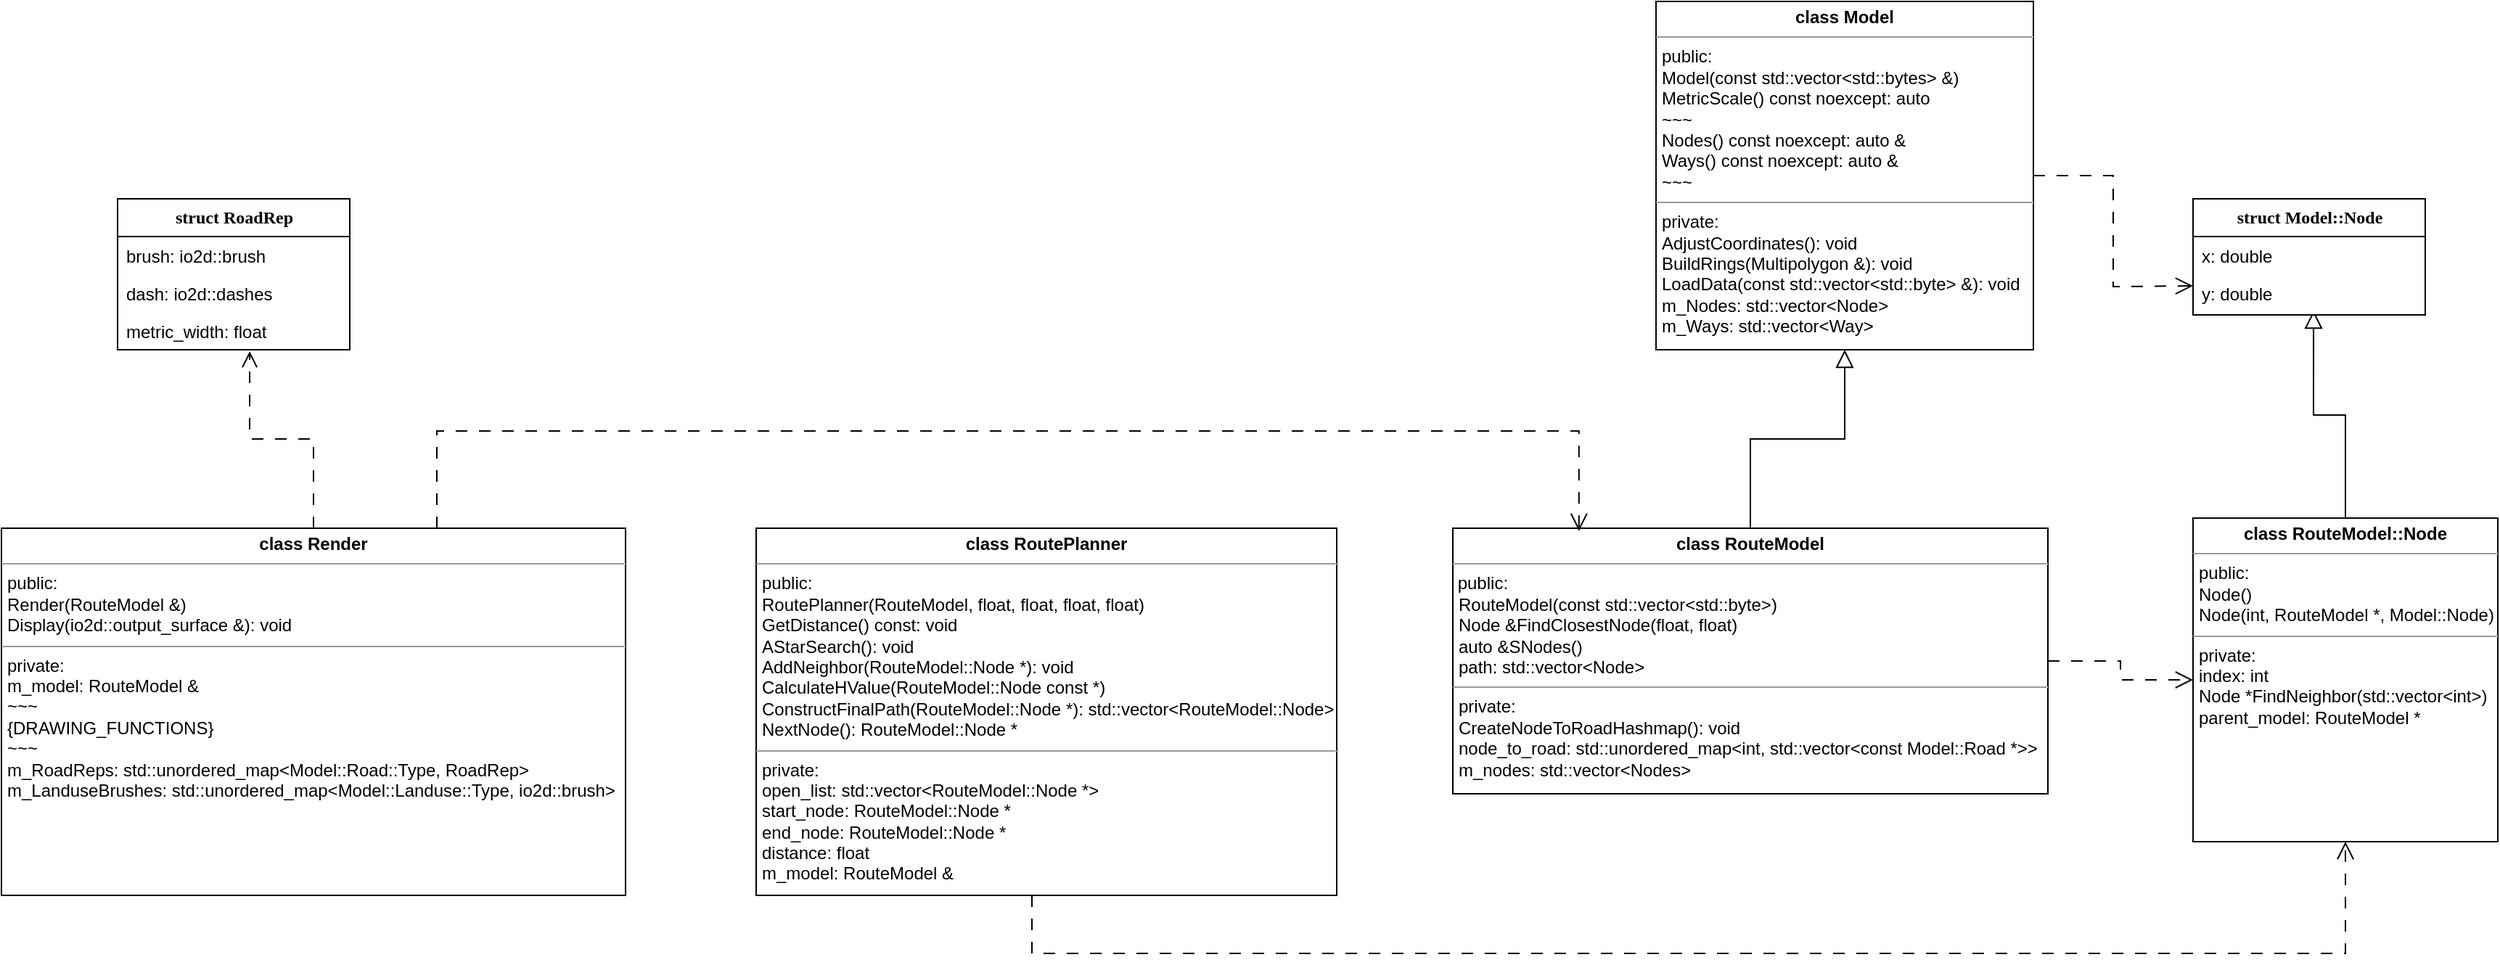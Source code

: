 <mxfile version="26.2.13">
  <diagram name="Page-1" id="c4acf3e9-155e-7222-9cf6-157b1a14988f">
    <mxGraphModel dx="3380" dy="2071" grid="1" gridSize="10" guides="1" tooltips="1" connect="1" arrows="1" fold="1" page="1" pageScale="1" pageWidth="850" pageHeight="1100" background="none" math="0" shadow="0">
      <root>
        <mxCell id="0" />
        <mxCell id="1" parent="0" />
        <mxCell id="CyD1STz1R4SX0CRq8nJk-5" value="" style="edgeStyle=orthogonalEdgeStyle;rounded=0;orthogonalLoop=1;jettySize=auto;html=1;endArrow=block;endFill=0;strokeWidth=1;endSize=10;" edge="1" parent="1" source="5d2195bd80daf111-18" target="CyD1STz1R4SX0CRq8nJk-4">
          <mxGeometry relative="1" as="geometry" />
        </mxCell>
        <mxCell id="CyD1STz1R4SX0CRq8nJk-19" value="" style="edgeStyle=orthogonalEdgeStyle;rounded=0;orthogonalLoop=1;jettySize=auto;html=1;fontFamily=Helvetica;fontSize=12;fontColor=default;labelBackgroundColor=none;endArrow=open;endFill=0;dashed=1;endSize=10;dashPattern=8 8;" edge="1" parent="1" source="5d2195bd80daf111-18" target="CyD1STz1R4SX0CRq8nJk-9">
          <mxGeometry relative="1" as="geometry" />
        </mxCell>
        <mxCell id="5d2195bd80daf111-18" value="&lt;p style=&quot;margin:0px;margin-top:4px;text-align:center;&quot;&gt;&lt;b style=&quot;&quot;&gt;class RouteModel&lt;/b&gt;&lt;/p&gt;&lt;hr size=&quot;1&quot;&gt;&amp;nbsp;public:&lt;br&gt;&lt;p style=&quot;margin:0px;margin-left:4px;&quot;&gt;RouteModel(const std::vector&amp;lt;std::byte&amp;gt;)&lt;br&gt;Node &amp;amp;FindClosestNode(float, float)&lt;/p&gt;&lt;p style=&quot;margin:0px;margin-left:4px;&quot;&gt;auto &amp;amp;SNodes()&lt;/p&gt;&lt;p style=&quot;margin:0px;margin-left:4px;&quot;&gt;path: std::vector&amp;lt;Node&amp;gt;&lt;/p&gt;&lt;hr size=&quot;1&quot;&gt;&lt;p style=&quot;margin:0px;margin-left:4px;&quot;&gt;private:&lt;br&gt;CreateNodeToRoadHashmap(): void&lt;/p&gt;&lt;p style=&quot;margin:0px;margin-left:4px;&quot;&gt;node_to_road: std::unordered_map&amp;lt;int, std::vector&amp;lt;const Model::Road *&amp;gt;&amp;gt;&lt;/p&gt;&lt;p style=&quot;margin:0px;margin-left:4px;&quot;&gt;m_nodes: std::vector&amp;lt;Nodes&amp;gt;&lt;/p&gt;" style="verticalAlign=top;align=left;overflow=fill;fontSize=12;fontFamily=Helvetica;html=1;rounded=0;shadow=0;comic=0;labelBackgroundColor=none;strokeWidth=1" parent="1" vertex="1">
          <mxGeometry x="-160" y="87" width="410" height="183" as="geometry" />
        </mxCell>
        <mxCell id="CyD1STz1R4SX0CRq8nJk-20" style="edgeStyle=orthogonalEdgeStyle;rounded=0;orthogonalLoop=1;jettySize=auto;html=1;entryX=0.5;entryY=1;entryDx=0;entryDy=0;fontFamily=Helvetica;fontSize=12;fontColor=default;labelBackgroundColor=none;dashed=1;dashPattern=8 8;endArrow=open;endFill=0;endSize=10;" edge="1" parent="1" source="CyD1STz1R4SX0CRq8nJk-2" target="CyD1STz1R4SX0CRq8nJk-9">
          <mxGeometry relative="1" as="geometry">
            <Array as="points">
              <mxPoint x="-450" y="380" />
              <mxPoint x="455" y="380" />
            </Array>
          </mxGeometry>
        </mxCell>
        <mxCell id="CyD1STz1R4SX0CRq8nJk-2" value="&lt;p style=&quot;margin:0px;margin-top:4px;text-align:center;&quot;&gt;&lt;b style=&quot;&quot;&gt;class RoutePlanner&lt;/b&gt;&lt;/p&gt;&lt;hr size=&quot;1&quot;&gt;&lt;p style=&quot;margin:0px;margin-left:4px;&quot;&gt;public:&lt;/p&gt;&lt;p style=&quot;margin:0px;margin-left:4px;&quot;&gt;RoutePlanner(RouteModel, float, float, float, float)&lt;/p&gt;&lt;p style=&quot;margin:0px;margin-left:4px;&quot;&gt;GetDistance() const: void&lt;/p&gt;&lt;p style=&quot;margin:0px;margin-left:4px;&quot;&gt;AStarSearch(): void&lt;/p&gt;&lt;p style=&quot;margin:0px;margin-left:4px;&quot;&gt;AddNeighbor(RouteModel::Node *): void&lt;/p&gt;&lt;p style=&quot;margin:0px;margin-left:4px;&quot;&gt;CalculateHValue(RouteModel::Node const *)&lt;/p&gt;&lt;p style=&quot;margin:0px;margin-left:4px;&quot;&gt;ConstructFinalPath(&lt;span style=&quot;background-color: transparent; color: light-dark(rgb(0, 0, 0), rgb(255, 255, 255));&quot;&gt;RouteModel::Node *&lt;/span&gt;&lt;span style=&quot;background-color: transparent; color: light-dark(rgb(0, 0, 0), rgb(255, 255, 255));&quot;&gt;):&amp;nbsp;&lt;/span&gt;&lt;span style=&quot;background-color: transparent; color: light-dark(rgb(0, 0, 0), rgb(255, 255, 255));&quot;&gt;std::vector&amp;lt;RouteModel::Node&amp;gt;&lt;/span&gt;&lt;/p&gt;&lt;p style=&quot;margin:0px;margin-left:4px;&quot;&gt;&lt;span style=&quot;background-color: transparent; color: light-dark(rgb(0, 0, 0), rgb(255, 255, 255));&quot;&gt;NextNode(): RouteModel::Node *&lt;/span&gt;&lt;/p&gt;&lt;hr size=&quot;1&quot;&gt;&lt;p style=&quot;margin:0px;margin-left:4px;&quot;&gt;private:&lt;/p&gt;&lt;p style=&quot;margin:0px;margin-left:4px;&quot;&gt;open_list: std::vector&amp;lt;RouteModel::Node *&amp;gt;&lt;br&gt;start_node: RouteModel::Node *&lt;/p&gt;&lt;p style=&quot;margin:0px;margin-left:4px;&quot;&gt;end_node: RouteModel::Node *&lt;/p&gt;&lt;p style=&quot;margin:0px;margin-left:4px;&quot;&gt;distance: float&lt;/p&gt;&lt;p style=&quot;margin:0px;margin-left:4px;&quot;&gt;m_model: RouteModel &amp;amp;&lt;/p&gt;" style="verticalAlign=top;align=left;overflow=fill;fontSize=12;fontFamily=Helvetica;html=1;rounded=0;shadow=0;comic=0;labelBackgroundColor=none;strokeWidth=1" vertex="1" parent="1">
          <mxGeometry x="-640" y="87" width="400" height="253" as="geometry" />
        </mxCell>
        <mxCell id="CyD1STz1R4SX0CRq8nJk-3" value="&lt;p style=&quot;margin:0px;margin-top:4px;text-align:center;&quot;&gt;&lt;b style=&quot;&quot;&gt;class Render&lt;/b&gt;&lt;/p&gt;&lt;hr size=&quot;1&quot;&gt;&lt;p style=&quot;margin:0px;margin-left:4px;&quot;&gt;public:&lt;/p&gt;&lt;p style=&quot;margin:0px;margin-left:4px;&quot;&gt;Render(RouteModel &amp;amp;)&lt;/p&gt;&lt;p style=&quot;margin:0px;margin-left:4px;&quot;&gt;Display(io2d::output_surface &amp;amp;): void&lt;/p&gt;&lt;hr size=&quot;1&quot;&gt;&lt;p style=&quot;margin:0px;margin-left:4px;&quot;&gt;private:&lt;/p&gt;&lt;p style=&quot;margin:0px;margin-left:4px;&quot;&gt;m_model: RouteModel &amp;amp;&lt;/p&gt;&lt;p style=&quot;margin:0px;margin-left:4px;&quot;&gt;~~~&lt;/p&gt;&lt;p style=&quot;margin:0px;margin-left:4px;&quot;&gt;{DRAWING_FUNCTIONS}&lt;/p&gt;&lt;p style=&quot;margin:0px;margin-left:4px;&quot;&gt;~~~&lt;/p&gt;&lt;p style=&quot;margin:0px;margin-left:4px;&quot;&gt;m_RoadReps: std::unordered_map&amp;lt;Model::Road::Type, RoadRep&amp;gt;&lt;/p&gt;&lt;p style=&quot;margin:0px;margin-left:4px;&quot;&gt;m_LanduseBrushes: std::unordered_map&amp;lt;Model::Landuse::Type, io2d::brush&amp;gt;&lt;/p&gt;" style="verticalAlign=top;align=left;overflow=fill;fontSize=12;fontFamily=Helvetica;html=1;rounded=0;shadow=0;comic=0;labelBackgroundColor=none;strokeWidth=1" vertex="1" parent="1">
          <mxGeometry x="-1160" y="87" width="430" height="253" as="geometry" />
        </mxCell>
        <mxCell id="CyD1STz1R4SX0CRq8nJk-18" value="" style="edgeStyle=orthogonalEdgeStyle;rounded=0;orthogonalLoop=1;jettySize=auto;html=1;fontFamily=Helvetica;fontSize=12;fontColor=default;labelBackgroundColor=none;endArrow=open;endFill=0;dashed=1;dashPattern=8 8;endSize=10;" edge="1" parent="1" source="CyD1STz1R4SX0CRq8nJk-4">
          <mxGeometry relative="1" as="geometry">
            <mxPoint x="350" y="-80" as="targetPoint" />
          </mxGeometry>
        </mxCell>
        <mxCell id="CyD1STz1R4SX0CRq8nJk-4" value="&lt;p style=&quot;margin:0px;margin-top:4px;text-align:center;&quot;&gt;&lt;b style=&quot;&quot;&gt;class Model&lt;/b&gt;&lt;/p&gt;&lt;hr size=&quot;1&quot;&gt;&lt;p style=&quot;margin:0px;margin-left:4px;&quot;&gt;public:&lt;/p&gt;&lt;p style=&quot;margin:0px;margin-left:4px;&quot;&gt;Model(const std::vector&amp;lt;std::bytes&amp;gt; &amp;amp;)&lt;/p&gt;&lt;p style=&quot;margin:0px;margin-left:4px;&quot;&gt;MetricScale() const noexcept: auto&lt;/p&gt;&lt;p style=&quot;margin:0px;margin-left:4px;&quot;&gt;&lt;span style=&quot;background-color: transparent; color: light-dark(rgb(0, 0, 0), rgb(255, 255, 255));&quot;&gt;~~~&lt;/span&gt;&lt;/p&gt;&lt;p style=&quot;margin: 0px 0px 0px 4px;&quot;&gt;Nodes() const&amp;nbsp;&lt;span style=&quot;background-color: transparent; color: light-dark(rgb(0, 0, 0), rgb(255, 255, 255));&quot;&gt;noexcept&lt;/span&gt;&lt;span style=&quot;background-color: transparent; color: light-dark(rgb(0, 0, 0), rgb(255, 255, 255));&quot;&gt;: auto &amp;amp;&lt;/span&gt;&lt;/p&gt;&lt;p style=&quot;margin: 0px 0px 0px 4px;&quot;&gt;&lt;span style=&quot;background-color: transparent; color: light-dark(rgb(0, 0, 0), rgb(255, 255, 255));&quot;&gt;Ways() const&amp;nbsp;&lt;/span&gt;&lt;span style=&quot;background-color: transparent; color: light-dark(rgb(0, 0, 0), rgb(255, 255, 255));&quot;&gt;noexcept: auto &amp;amp;&lt;/span&gt;&lt;/p&gt;&lt;p style=&quot;margin:0px;margin-left:4px;&quot;&gt;&lt;span style=&quot;background-color: transparent; color: light-dark(rgb(0, 0, 0), rgb(255, 255, 255));&quot;&gt;~~~&lt;/span&gt;&lt;/p&gt;&lt;hr size=&quot;1&quot;&gt;&lt;p style=&quot;margin:0px;margin-left:4px;&quot;&gt;private:&lt;/p&gt;&lt;p style=&quot;margin:0px;margin-left:4px;&quot;&gt;AdjustCoordinates(): void&lt;/p&gt;&lt;p style=&quot;margin:0px;margin-left:4px;&quot;&gt;BuildRings(Multipolygon &amp;amp;): void&lt;/p&gt;&lt;p style=&quot;margin:0px;margin-left:4px;&quot;&gt;LoadData(const std::vector&amp;lt;std::byte&amp;gt; &amp;amp;): void&lt;/p&gt;&lt;p style=&quot;margin:0px;margin-left:4px;&quot;&gt;m_Nodes:&amp;nbsp;&lt;span style=&quot;background-color: transparent; color: light-dark(rgb(0, 0, 0), rgb(255, 255, 255));&quot;&gt;std::vector&amp;lt;Node&amp;gt;&lt;/span&gt;&lt;/p&gt;&lt;p style=&quot;margin:0px;margin-left:4px;&quot;&gt;&lt;span style=&quot;background-color: transparent; color: light-dark(rgb(0, 0, 0), rgb(255, 255, 255));&quot;&gt;m_Ways:&amp;nbsp;&lt;/span&gt;&lt;span style=&quot;background-color: transparent; color: light-dark(rgb(0, 0, 0), rgb(255, 255, 255));&quot;&gt;std::vector&amp;lt;Way&amp;gt;&lt;/span&gt;&lt;/p&gt;" style="verticalAlign=top;align=left;overflow=fill;fontSize=12;fontFamily=Helvetica;html=1;rounded=0;shadow=0;comic=0;labelBackgroundColor=none;strokeWidth=1" vertex="1" parent="1">
          <mxGeometry x="-20" y="-276" width="260" height="240" as="geometry" />
        </mxCell>
        <mxCell id="CyD1STz1R4SX0CRq8nJk-15" style="edgeStyle=orthogonalEdgeStyle;rounded=0;orthogonalLoop=1;jettySize=auto;html=1;entryX=0.519;entryY=0.962;entryDx=0;entryDy=0;fontFamily=Helvetica;fontSize=12;fontColor=default;labelBackgroundColor=none;endArrow=block;endFill=0;endSize=10;entryPerimeter=0;" edge="1" parent="1" source="CyD1STz1R4SX0CRq8nJk-9" target="CyD1STz1R4SX0CRq8nJk-33">
          <mxGeometry relative="1" as="geometry">
            <mxPoint x="445" y="-40" as="targetPoint" />
          </mxGeometry>
        </mxCell>
        <mxCell id="CyD1STz1R4SX0CRq8nJk-9" value="&lt;p style=&quot;margin:0px;margin-top:4px;text-align:center;&quot;&gt;&lt;b style=&quot;&quot;&gt;class RouteModel::Node&lt;/b&gt;&lt;/p&gt;&lt;hr size=&quot;1&quot;&gt;&lt;p style=&quot;margin:0px;margin-left:4px;&quot;&gt;public:&lt;/p&gt;&lt;p style=&quot;margin:0px;margin-left:4px;&quot;&gt;Node()&lt;br&gt;Node(int, RouteModel *, Model::Node)&lt;/p&gt;&lt;hr size=&quot;1&quot;&gt;&lt;p style=&quot;margin:0px;margin-left:4px;&quot;&gt;private:&lt;/p&gt;&lt;p style=&quot;margin:0px;margin-left:4px;&quot;&gt;index: int&lt;/p&gt;&lt;p style=&quot;margin:0px;margin-left:4px;&quot;&gt;Node *FindNeighbor(std::vector&amp;lt;int&amp;gt;)&lt;/p&gt;&lt;p style=&quot;margin:0px;margin-left:4px;&quot;&gt;parent_model: RouteModel *&lt;/p&gt;" style="verticalAlign=top;align=left;overflow=fill;fontSize=12;fontFamily=Helvetica;html=1;rounded=0;shadow=0;comic=0;labelBackgroundColor=none;strokeWidth=1" vertex="1" parent="1">
          <mxGeometry x="350" y="80" width="210" height="223" as="geometry" />
        </mxCell>
        <mxCell id="CyD1STz1R4SX0CRq8nJk-21" style="edgeStyle=orthogonalEdgeStyle;rounded=0;orthogonalLoop=1;jettySize=auto;html=1;entryX=0.212;entryY=0.011;entryDx=0;entryDy=0;entryPerimeter=0;fontFamily=Helvetica;fontSize=12;fontColor=default;labelBackgroundColor=none;dashed=1;dashPattern=8 8;endArrow=open;endFill=0;endSize=10;" edge="1" parent="1" source="CyD1STz1R4SX0CRq8nJk-3" target="5d2195bd80daf111-18">
          <mxGeometry relative="1" as="geometry">
            <Array as="points">
              <mxPoint x="-860" y="20" />
              <mxPoint x="-73" y="20" />
            </Array>
          </mxGeometry>
        </mxCell>
        <mxCell id="CyD1STz1R4SX0CRq8nJk-25" value="&lt;font style=&quot;font-size: 12px;&quot;&gt;&lt;b&gt;struct RoadRep&lt;/b&gt;&lt;/font&gt;" style="swimlane;html=1;fontStyle=0;childLayout=stackLayout;horizontal=1;startSize=26;fillColor=none;horizontalStack=0;resizeParent=1;resizeLast=0;collapsible=1;marginBottom=0;swimlaneFillColor=#ffffff;rounded=0;shadow=0;comic=0;labelBackgroundColor=none;strokeWidth=1;fontFamily=Verdana;fontSize=10;align=center;" vertex="1" parent="1">
          <mxGeometry x="-1080" y="-140" width="160" height="104" as="geometry" />
        </mxCell>
        <mxCell id="CyD1STz1R4SX0CRq8nJk-26" value="brush: io2d::brush" style="text;html=1;strokeColor=none;fillColor=none;align=left;verticalAlign=top;spacingLeft=4;spacingRight=4;whiteSpace=wrap;overflow=hidden;rotatable=0;points=[[0,0.5],[1,0.5]];portConstraint=eastwest;" vertex="1" parent="CyD1STz1R4SX0CRq8nJk-25">
          <mxGeometry y="26" width="160" height="26" as="geometry" />
        </mxCell>
        <mxCell id="CyD1STz1R4SX0CRq8nJk-27" value="dash: io2d::dashes" style="text;html=1;strokeColor=none;fillColor=none;align=left;verticalAlign=top;spacingLeft=4;spacingRight=4;whiteSpace=wrap;overflow=hidden;rotatable=0;points=[[0,0.5],[1,0.5]];portConstraint=eastwest;" vertex="1" parent="CyD1STz1R4SX0CRq8nJk-25">
          <mxGeometry y="52" width="160" height="26" as="geometry" />
        </mxCell>
        <mxCell id="CyD1STz1R4SX0CRq8nJk-28" value="metric_width: float" style="text;html=1;strokeColor=none;fillColor=none;align=left;verticalAlign=top;spacingLeft=4;spacingRight=4;whiteSpace=wrap;overflow=hidden;rotatable=0;points=[[0,0.5],[1,0.5]];portConstraint=eastwest;" vertex="1" parent="CyD1STz1R4SX0CRq8nJk-25">
          <mxGeometry y="78" width="160" height="26" as="geometry" />
        </mxCell>
        <mxCell id="CyD1STz1R4SX0CRq8nJk-30" style="edgeStyle=orthogonalEdgeStyle;rounded=0;orthogonalLoop=1;jettySize=auto;html=1;entryX=0.569;entryY=1.038;entryDx=0;entryDy=0;entryPerimeter=0;fontFamily=Helvetica;fontSize=12;fontColor=default;labelBackgroundColor=none;dashed=1;dashPattern=8 8;endArrow=open;endFill=0;endSize=9;" edge="1" parent="1" source="CyD1STz1R4SX0CRq8nJk-3" target="CyD1STz1R4SX0CRq8nJk-28">
          <mxGeometry relative="1" as="geometry" />
        </mxCell>
        <mxCell id="CyD1STz1R4SX0CRq8nJk-31" value="&lt;font style=&quot;font-size: 12px;&quot;&gt;&lt;b&gt;struct Model::Node&lt;/b&gt;&lt;/font&gt;" style="swimlane;html=1;fontStyle=0;childLayout=stackLayout;horizontal=1;startSize=26;fillColor=none;horizontalStack=0;resizeParent=1;resizeLast=0;collapsible=1;marginBottom=0;swimlaneFillColor=#ffffff;rounded=0;shadow=0;comic=0;labelBackgroundColor=none;strokeWidth=1;fontFamily=Verdana;fontSize=10;align=center;" vertex="1" parent="1">
          <mxGeometry x="350" y="-140" width="160" height="80" as="geometry" />
        </mxCell>
        <mxCell id="CyD1STz1R4SX0CRq8nJk-32" value="x: double" style="text;html=1;strokeColor=none;fillColor=none;align=left;verticalAlign=top;spacingLeft=4;spacingRight=4;whiteSpace=wrap;overflow=hidden;rotatable=0;points=[[0,0.5],[1,0.5]];portConstraint=eastwest;" vertex="1" parent="CyD1STz1R4SX0CRq8nJk-31">
          <mxGeometry y="26" width="160" height="26" as="geometry" />
        </mxCell>
        <mxCell id="CyD1STz1R4SX0CRq8nJk-33" value="y: double" style="text;html=1;strokeColor=none;fillColor=none;align=left;verticalAlign=top;spacingLeft=4;spacingRight=4;whiteSpace=wrap;overflow=hidden;rotatable=0;points=[[0,0.5],[1,0.5]];portConstraint=eastwest;" vertex="1" parent="CyD1STz1R4SX0CRq8nJk-31">
          <mxGeometry y="52" width="160" height="26" as="geometry" />
        </mxCell>
      </root>
    </mxGraphModel>
  </diagram>
</mxfile>
